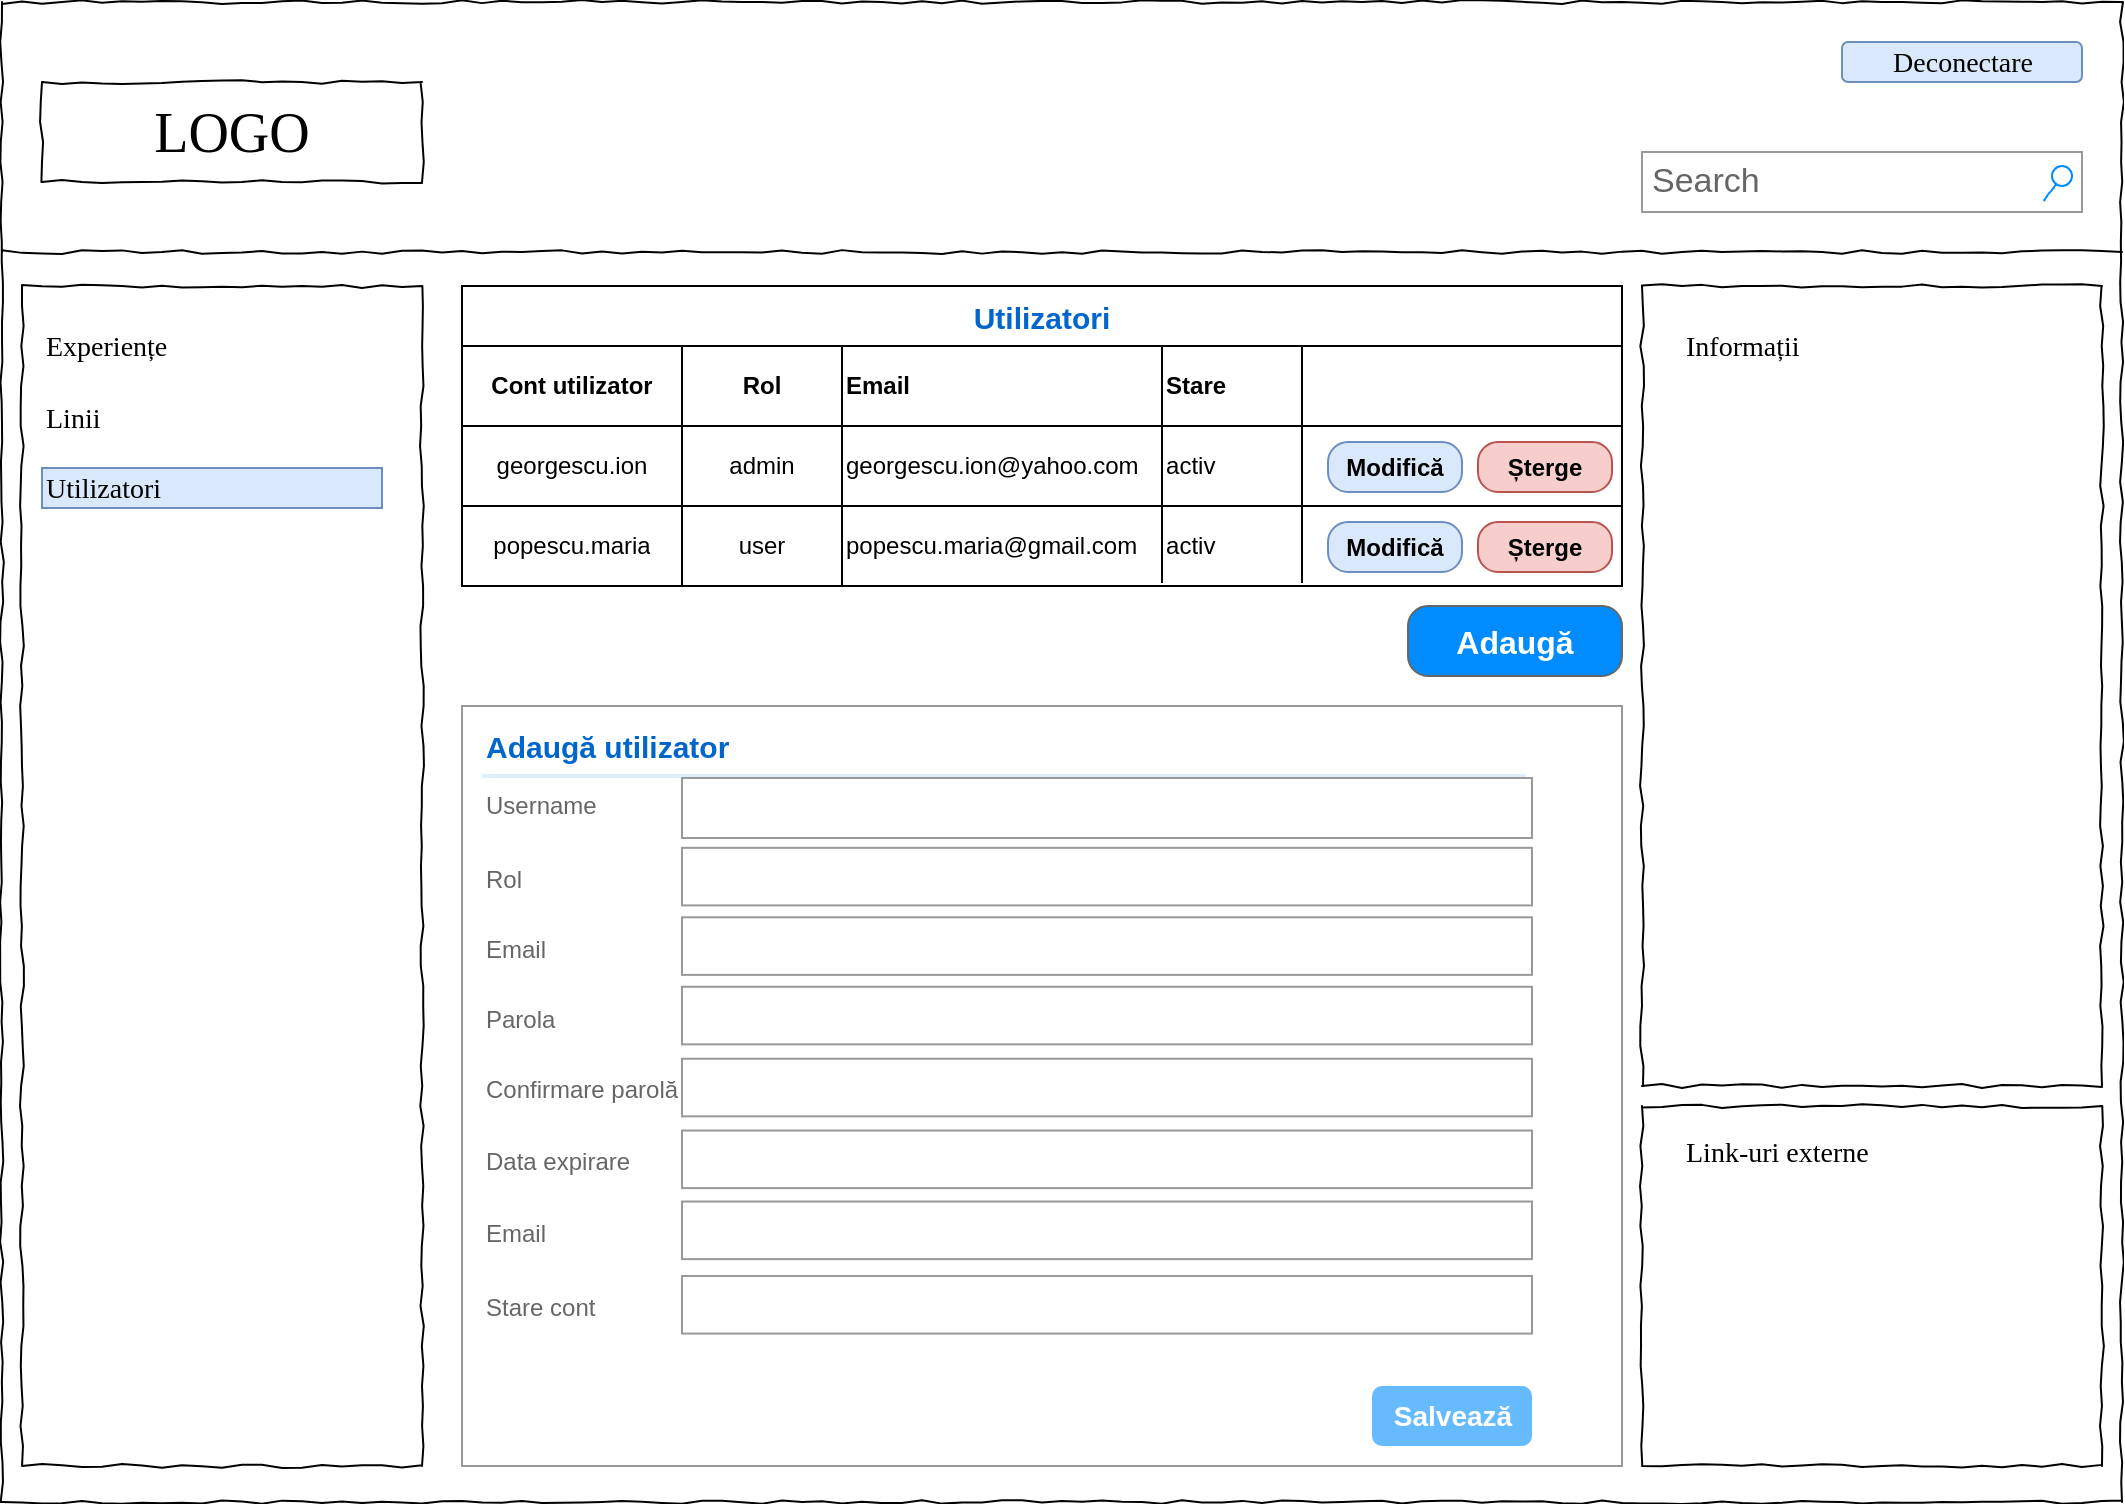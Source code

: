 <mxfile version="20.3.0" type="device"><diagram name="Page-1" id="03018318-947c-dd8e-b7a3-06fadd420f32"><mxGraphModel dx="1102" dy="865" grid="1" gridSize="10" guides="1" tooltips="1" connect="1" arrows="1" fold="1" page="1" pageScale="1" pageWidth="1100" pageHeight="850" background="none" math="0" shadow="0"><root><mxCell id="0"/><mxCell id="1" parent="0"/><mxCell id="677b7b8949515195-1" value="" style="whiteSpace=wrap;html=1;rounded=0;shadow=0;labelBackgroundColor=none;strokeColor=#000000;strokeWidth=1;fillColor=none;fontFamily=Verdana;fontSize=12;fontColor=#000000;align=center;comic=1;" parent="1" vertex="1"><mxGeometry x="20" y="20" width="1060" height="750" as="geometry"/></mxCell><mxCell id="677b7b8949515195-2" value="LOGO" style="whiteSpace=wrap;html=1;rounded=0;shadow=0;labelBackgroundColor=none;strokeWidth=1;fontFamily=Verdana;fontSize=28;align=center;comic=1;" parent="1" vertex="1"><mxGeometry x="40" y="60" width="190" height="50" as="geometry"/></mxCell><mxCell id="677b7b8949515195-3" value="Search" style="strokeWidth=1;shadow=0;dashed=0;align=center;html=1;shape=mxgraph.mockup.forms.searchBox;strokeColor=#999999;mainText=;strokeColor2=#008cff;fontColor=#666666;fontSize=17;align=left;spacingLeft=3;rounded=0;labelBackgroundColor=none;comic=1;" parent="1" vertex="1"><mxGeometry x="840" y="95" width="220" height="30" as="geometry"/></mxCell><mxCell id="677b7b8949515195-7" value="Deconectare" style="text;html=1;points=[];align=center;verticalAlign=top;spacingTop=-4;fontSize=14;fontFamily=Verdana;fillColor=#dae8fc;strokeColor=#6c8ebf;rounded=1;" parent="1" vertex="1"><mxGeometry x="940" y="40" width="120" height="20" as="geometry"/></mxCell><mxCell id="677b7b8949515195-8" value="" style="whiteSpace=wrap;html=1;rounded=0;shadow=0;labelBackgroundColor=none;strokeWidth=1;fillColor=none;fontFamily=Verdana;fontSize=12;align=center;comic=1;" parent="1" vertex="1"><mxGeometry x="30" y="162" width="200" height="590" as="geometry"/></mxCell><mxCell id="677b7b8949515195-9" value="" style="line;strokeWidth=1;html=1;rounded=0;shadow=0;labelBackgroundColor=none;fillColor=none;fontFamily=Verdana;fontSize=14;fontColor=#000000;align=center;comic=1;" parent="1" vertex="1"><mxGeometry x="20" y="140" width="1060" height="10" as="geometry"/></mxCell><mxCell id="677b7b8949515195-25" value="" style="whiteSpace=wrap;html=1;rounded=0;shadow=0;labelBackgroundColor=none;strokeWidth=1;fillColor=none;fontFamily=Verdana;fontSize=12;align=center;comic=1;" parent="1" vertex="1"><mxGeometry x="840" y="162" width="230" height="400" as="geometry"/></mxCell><mxCell id="677b7b8949515195-26" value="" style="whiteSpace=wrap;html=1;rounded=0;shadow=0;labelBackgroundColor=none;strokeWidth=1;fillColor=none;fontFamily=Verdana;fontSize=12;align=center;comic=1;" parent="1" vertex="1"><mxGeometry x="840" y="572" width="230" height="180" as="geometry"/></mxCell><mxCell id="677b7b8949515195-27" value="Experiențe" style="text;html=1;points=[];align=left;verticalAlign=top;spacingTop=-4;fontSize=14;fontFamily=Verdana;fillColor=none;strokeColor=none;" parent="1" vertex="1"><mxGeometry x="40" y="182" width="170" height="20" as="geometry"/></mxCell><mxCell id="677b7b8949515195-28" value="Linii" style="text;html=1;points=[];align=left;verticalAlign=top;spacingTop=-4;fontSize=14;fontFamily=Verdana" parent="1" vertex="1"><mxGeometry x="40" y="218" width="170" height="20" as="geometry"/></mxCell><mxCell id="677b7b8949515195-29" value="Utilizatori" style="text;html=1;points=[];align=left;verticalAlign=top;spacingTop=-4;fontSize=14;fontFamily=Verdana;fillColor=#dae8fc;strokeColor=#6c8ebf;" parent="1" vertex="1"><mxGeometry x="40" y="253" width="170" height="20" as="geometry"/></mxCell><mxCell id="677b7b8949515195-42" value="Link-uri externe" style="text;html=1;points=[];align=left;verticalAlign=top;spacingTop=-4;fontSize=14;fontFamily=Verdana" parent="1" vertex="1"><mxGeometry x="860" y="585" width="170" height="20" as="geometry"/></mxCell><mxCell id="677b7b8949515195-44" value="Informații" style="text;html=1;points=[];align=left;verticalAlign=top;spacingTop=-4;fontSize=14;fontFamily=Verdana" parent="1" vertex="1"><mxGeometry x="860" y="182" width="170" height="20" as="geometry"/></mxCell><mxCell id="Ou275GUrdAD5kwG1LK3D-1" value="Utilizatori" style="shape=table;startSize=30;container=1;collapsible=0;childLayout=tableLayout;fontStyle=1;align=center;fontSize=15;fontColor=#0066CC;" parent="1" vertex="1"><mxGeometry x="250" y="162" width="580" height="150" as="geometry"/></mxCell><mxCell id="Ou275GUrdAD5kwG1LK3D-2" value="" style="shape=tableRow;horizontal=0;startSize=0;swimlaneHead=0;swimlaneBody=0;top=0;left=0;bottom=0;right=0;collapsible=0;dropTarget=0;fillColor=none;points=[[0,0.5],[1,0.5]];portConstraint=eastwest;" parent="Ou275GUrdAD5kwG1LK3D-1" vertex="1"><mxGeometry y="30" width="580" height="40" as="geometry"/></mxCell><mxCell id="Ou275GUrdAD5kwG1LK3D-3" value="Cont utilizator" style="shape=partialRectangle;html=1;whiteSpace=wrap;connectable=0;fillColor=none;top=0;left=0;bottom=0;right=0;overflow=hidden;fontStyle=1" parent="Ou275GUrdAD5kwG1LK3D-2" vertex="1"><mxGeometry width="110" height="40" as="geometry"><mxRectangle width="110" height="40" as="alternateBounds"/></mxGeometry></mxCell><mxCell id="Ou275GUrdAD5kwG1LK3D-4" value="Rol" style="shape=partialRectangle;html=1;whiteSpace=wrap;connectable=0;fillColor=none;top=0;left=0;bottom=0;right=0;overflow=hidden;fontStyle=1" parent="Ou275GUrdAD5kwG1LK3D-2" vertex="1"><mxGeometry x="110" width="80" height="40" as="geometry"><mxRectangle width="80" height="40" as="alternateBounds"/></mxGeometry></mxCell><mxCell id="Ou275GUrdAD5kwG1LK3D-5" value="Email&lt;span style=&quot;white-space: pre;&quot;&gt;&#9;&lt;/span&gt;&lt;span style=&quot;white-space: pre;&quot;&gt;&#9;&lt;/span&gt;&lt;span style=&quot;white-space: pre;&quot;&gt;&#9;&lt;/span&gt;&lt;span style=&quot;white-space: pre;&quot;&gt;&#9;&lt;/span&gt;&lt;span style=&quot;white-space: pre;&quot;&gt;&#9;&lt;/span&gt;Stare" style="shape=partialRectangle;html=1;whiteSpace=wrap;connectable=0;fillColor=none;top=0;left=0;bottom=0;right=0;overflow=hidden;align=left;fontStyle=1" parent="Ou275GUrdAD5kwG1LK3D-2" vertex="1"><mxGeometry x="190" width="390" height="40" as="geometry"><mxRectangle width="390" height="40" as="alternateBounds"/></mxGeometry></mxCell><mxCell id="Ou275GUrdAD5kwG1LK3D-6" value="" style="shape=tableRow;horizontal=0;startSize=0;swimlaneHead=0;swimlaneBody=0;top=0;left=0;bottom=0;right=0;collapsible=0;dropTarget=0;fillColor=none;points=[[0,0.5],[1,0.5]];portConstraint=eastwest;" parent="Ou275GUrdAD5kwG1LK3D-1" vertex="1"><mxGeometry y="70" width="580" height="40" as="geometry"/></mxCell><mxCell id="Ou275GUrdAD5kwG1LK3D-7" value="georgescu.ion" style="shape=partialRectangle;html=1;whiteSpace=wrap;connectable=0;fillColor=none;top=0;left=0;bottom=0;right=0;overflow=hidden;" parent="Ou275GUrdAD5kwG1LK3D-6" vertex="1"><mxGeometry width="110" height="40" as="geometry"><mxRectangle width="110" height="40" as="alternateBounds"/></mxGeometry></mxCell><mxCell id="Ou275GUrdAD5kwG1LK3D-8" value="admin" style="shape=partialRectangle;html=1;whiteSpace=wrap;connectable=0;fillColor=none;top=0;left=0;bottom=0;right=0;overflow=hidden;" parent="Ou275GUrdAD5kwG1LK3D-6" vertex="1"><mxGeometry x="110" width="80" height="40" as="geometry"><mxRectangle width="80" height="40" as="alternateBounds"/></mxGeometry></mxCell><mxCell id="Ou275GUrdAD5kwG1LK3D-9" value="georgescu.ion@yahoo.com&lt;span style=&quot;white-space: pre;&quot;&gt;&#9;&lt;/span&gt;activ" style="shape=partialRectangle;html=1;whiteSpace=wrap;connectable=0;fillColor=none;top=0;left=0;bottom=0;right=0;overflow=hidden;align=left;" parent="Ou275GUrdAD5kwG1LK3D-6" vertex="1"><mxGeometry x="190" width="390" height="40" as="geometry"><mxRectangle width="390" height="40" as="alternateBounds"/></mxGeometry></mxCell><mxCell id="Ou275GUrdAD5kwG1LK3D-10" value="" style="shape=tableRow;horizontal=0;startSize=0;swimlaneHead=0;swimlaneBody=0;top=0;left=0;bottom=0;right=0;collapsible=0;dropTarget=0;fillColor=none;points=[[0,0.5],[1,0.5]];portConstraint=eastwest;" parent="Ou275GUrdAD5kwG1LK3D-1" vertex="1"><mxGeometry y="110" width="580" height="40" as="geometry"/></mxCell><mxCell id="Ou275GUrdAD5kwG1LK3D-11" value="popescu.maria" style="shape=partialRectangle;html=1;whiteSpace=wrap;connectable=0;fillColor=none;top=0;left=0;bottom=0;right=0;overflow=hidden;" parent="Ou275GUrdAD5kwG1LK3D-10" vertex="1"><mxGeometry width="110" height="40" as="geometry"><mxRectangle width="110" height="40" as="alternateBounds"/></mxGeometry></mxCell><mxCell id="Ou275GUrdAD5kwG1LK3D-12" value="user" style="shape=partialRectangle;html=1;whiteSpace=wrap;connectable=0;fillColor=none;top=0;left=0;bottom=0;right=0;overflow=hidden;" parent="Ou275GUrdAD5kwG1LK3D-10" vertex="1"><mxGeometry x="110" width="80" height="40" as="geometry"><mxRectangle width="80" height="40" as="alternateBounds"/></mxGeometry></mxCell><mxCell id="Ou275GUrdAD5kwG1LK3D-13" value="popescu.maria@gmail.com&lt;span style=&quot;white-space: pre;&quot;&gt;&#9;&lt;/span&gt;activ" style="shape=partialRectangle;html=1;whiteSpace=wrap;connectable=0;fillColor=none;top=0;left=0;bottom=0;right=0;overflow=hidden;align=left;" parent="Ou275GUrdAD5kwG1LK3D-10" vertex="1"><mxGeometry x="190" width="390" height="40" as="geometry"><mxRectangle width="390" height="40" as="alternateBounds"/></mxGeometry></mxCell><mxCell id="Ou275GUrdAD5kwG1LK3D-14" value="Adaugă" style="strokeWidth=1;shadow=0;dashed=0;align=center;html=1;shape=mxgraph.mockup.buttons.button;strokeColor=#666666;fontColor=#ffffff;mainText=;buttonStyle=round;fontSize=16;fontStyle=1;fillColor=#008cff;whiteSpace=wrap;" parent="1" vertex="1"><mxGeometry x="723" y="322" width="107" height="35" as="geometry"/></mxCell><mxCell id="Ou275GUrdAD5kwG1LK3D-15" value="" style="strokeWidth=1;shadow=0;dashed=0;align=center;html=1;shape=mxgraph.mockup.forms.rrect;rSize=0;strokeColor=#999999;fillColor=#ffffff;fontSize=11;" parent="1" vertex="1"><mxGeometry x="250" y="372" width="580" height="380" as="geometry"/></mxCell><mxCell id="Ou275GUrdAD5kwG1LK3D-16" value="Adaugă utilizator" style="strokeWidth=1;shadow=0;dashed=0;align=center;html=1;shape=mxgraph.mockup.forms.anchor;fontSize=15;fontColor=#0066CC;align=left;resizeWidth=1;spacingLeft=0;fontStyle=1;labelBackgroundColor=default;" parent="Ou275GUrdAD5kwG1LK3D-15" vertex="1"><mxGeometry width="290" height="20" relative="1" as="geometry"><mxPoint x="10" y="10" as="offset"/></mxGeometry></mxCell><mxCell id="Ou275GUrdAD5kwG1LK3D-17" value="" style="shape=line;strokeColor=#ddeeff;strokeWidth=2;html=1;resizeWidth=1;" parent="Ou275GUrdAD5kwG1LK3D-15" vertex="1"><mxGeometry width="522" height="10" relative="1" as="geometry"><mxPoint x="10" y="30" as="offset"/></mxGeometry></mxCell><mxCell id="Ou275GUrdAD5kwG1LK3D-18" value="Username" style="strokeWidth=1;shadow=0;dashed=0;align=center;html=1;shape=mxgraph.mockup.forms.anchor;fontSize=12;fontColor=#666666;align=left;resizeWidth=1;spacingLeft=0;" parent="Ou275GUrdAD5kwG1LK3D-15" vertex="1"><mxGeometry width="80" height="20" relative="1" as="geometry"><mxPoint x="10" y="40" as="offset"/></mxGeometry></mxCell><mxCell id="Ou275GUrdAD5kwG1LK3D-19" value="" style="strokeWidth=1;shadow=0;dashed=0;align=center;html=1;shape=mxgraph.mockup.forms.rrect;rSize=0;strokeColor=#999999;fontColor=#666666;align=left;spacingLeft=5;resizeWidth=1;" parent="Ou275GUrdAD5kwG1LK3D-15" vertex="1"><mxGeometry width="425" height="30" relative="1" as="geometry"><mxPoint x="110" y="36" as="offset"/></mxGeometry></mxCell><mxCell id="Ou275GUrdAD5kwG1LK3D-26" value="Salvează" style="strokeWidth=1;shadow=0;dashed=0;align=center;html=1;shape=mxgraph.mockup.forms.rrect;rSize=5;strokeColor=none;fontColor=#ffffff;fillColor=#66bbff;fontSize=14;fontStyle=1;" parent="Ou275GUrdAD5kwG1LK3D-15" vertex="1"><mxGeometry y="1" width="80" height="30" relative="1" as="geometry"><mxPoint x="455" y="-40" as="offset"/></mxGeometry></mxCell><mxCell id="Ou275GUrdAD5kwG1LK3D-27" value="Rol" style="strokeWidth=1;shadow=0;dashed=0;align=center;html=1;shape=mxgraph.mockup.forms.anchor;fontSize=12;fontColor=#666666;align=left;resizeWidth=1;spacingLeft=0;" parent="Ou275GUrdAD5kwG1LK3D-15" vertex="1"><mxGeometry x="10" y="75.52" width="80" height="23.03" as="geometry"/></mxCell><mxCell id="Ou275GUrdAD5kwG1LK3D-28" value="" style="strokeWidth=1;shadow=0;dashed=0;align=center;html=1;shape=mxgraph.mockup.forms.rrect;rSize=0;strokeColor=#999999;fontColor=#666666;align=left;spacingLeft=5;resizeWidth=1;" parent="Ou275GUrdAD5kwG1LK3D-15" vertex="1"><mxGeometry x="110" y="70.914" width="425" height="28.788" as="geometry"/></mxCell><mxCell id="Ou275GUrdAD5kwG1LK3D-29" value="Email" style="strokeWidth=1;shadow=0;dashed=0;align=center;html=1;shape=mxgraph.mockup.forms.anchor;fontSize=12;fontColor=#666666;align=left;resizeWidth=1;spacingLeft=0;" parent="Ou275GUrdAD5kwG1LK3D-15" vertex="1"><mxGeometry x="10" y="110.258" width="80" height="23.03" as="geometry"/></mxCell><mxCell id="Ou275GUrdAD5kwG1LK3D-30" value="" style="strokeWidth=1;shadow=0;dashed=0;align=center;html=1;shape=mxgraph.mockup.forms.rrect;rSize=0;strokeColor=#999999;fontColor=#666666;align=left;spacingLeft=5;resizeWidth=1;" parent="Ou275GUrdAD5kwG1LK3D-15" vertex="1"><mxGeometry x="110" y="105.652" width="425" height="28.788" as="geometry"/></mxCell><mxCell id="Ou275GUrdAD5kwG1LK3D-31" value="Parola" style="strokeWidth=1;shadow=0;dashed=0;align=center;html=1;shape=mxgraph.mockup.forms.anchor;fontSize=12;fontColor=#666666;align=left;resizeWidth=1;spacingLeft=0;" parent="Ou275GUrdAD5kwG1LK3D-15" vertex="1"><mxGeometry x="10" y="144.995" width="80" height="23.03" as="geometry"/></mxCell><mxCell id="Ou275GUrdAD5kwG1LK3D-32" value="" style="strokeWidth=1;shadow=0;dashed=0;align=center;html=1;shape=mxgraph.mockup.forms.rrect;rSize=0;strokeColor=#999999;fontColor=#666666;align=left;spacingLeft=5;resizeWidth=1;" parent="Ou275GUrdAD5kwG1LK3D-15" vertex="1"><mxGeometry x="110" y="140.389" width="425" height="28.788" as="geometry"/></mxCell><mxCell id="Ou275GUrdAD5kwG1LK3D-33" value="Confirmare parolă" style="strokeWidth=1;shadow=0;dashed=0;align=center;html=1;shape=mxgraph.mockup.forms.anchor;fontSize=12;fontColor=#666666;align=left;resizeWidth=1;spacingLeft=0;" parent="Ou275GUrdAD5kwG1LK3D-15" vertex="1"><mxGeometry x="10" y="180.98" width="80" height="23.03" as="geometry"/></mxCell><mxCell id="Ou275GUrdAD5kwG1LK3D-34" value="" style="strokeWidth=1;shadow=0;dashed=0;align=center;html=1;shape=mxgraph.mockup.forms.rrect;rSize=0;strokeColor=#999999;fontColor=#666666;align=left;spacingLeft=5;resizeWidth=1;" parent="Ou275GUrdAD5kwG1LK3D-15" vertex="1"><mxGeometry x="110" y="176.374" width="425" height="28.788" as="geometry"/></mxCell><mxCell id="Ou275GUrdAD5kwG1LK3D-35" value="Data expirare" style="strokeWidth=1;shadow=0;dashed=0;align=center;html=1;shape=mxgraph.mockup.forms.anchor;fontSize=12;fontColor=#666666;align=left;resizeWidth=1;spacingLeft=0;" parent="Ou275GUrdAD5kwG1LK3D-15" vertex="1"><mxGeometry x="10" y="216.869" width="80" height="23.03" as="geometry"/></mxCell><mxCell id="Ou275GUrdAD5kwG1LK3D-36" value="" style="strokeWidth=1;shadow=0;dashed=0;align=center;html=1;shape=mxgraph.mockup.forms.rrect;rSize=0;strokeColor=#999999;fontColor=#666666;align=left;spacingLeft=5;resizeWidth=1;" parent="Ou275GUrdAD5kwG1LK3D-15" vertex="1"><mxGeometry x="110" y="212.263" width="425" height="28.788" as="geometry"/></mxCell><mxCell id="Ou275GUrdAD5kwG1LK3D-37" value="Email" style="strokeWidth=1;shadow=0;dashed=0;align=center;html=1;shape=mxgraph.mockup.forms.anchor;fontSize=12;fontColor=#666666;align=left;resizeWidth=1;spacingLeft=0;" parent="Ou275GUrdAD5kwG1LK3D-15" vertex="1"><mxGeometry x="10" y="252.374" width="80" height="23.03" as="geometry"/></mxCell><mxCell id="Ou275GUrdAD5kwG1LK3D-38" value="" style="strokeWidth=1;shadow=0;dashed=0;align=center;html=1;shape=mxgraph.mockup.forms.rrect;rSize=0;strokeColor=#999999;fontColor=#666666;align=left;spacingLeft=5;resizeWidth=1;" parent="Ou275GUrdAD5kwG1LK3D-15" vertex="1"><mxGeometry x="110" y="247.768" width="425" height="28.788" as="geometry"/></mxCell><mxCell id="Ou275GUrdAD5kwG1LK3D-41" value="Stare cont" style="strokeWidth=1;shadow=0;dashed=0;align=center;html=1;shape=mxgraph.mockup.forms.anchor;fontSize=12;fontColor=#666666;align=left;resizeWidth=1;spacingLeft=0;" parent="Ou275GUrdAD5kwG1LK3D-15" vertex="1"><mxGeometry x="10" y="289.603" width="80" height="23.03" as="geometry"/></mxCell><mxCell id="Ou275GUrdAD5kwG1LK3D-42" value="" style="strokeWidth=1;shadow=0;dashed=0;align=center;html=1;shape=mxgraph.mockup.forms.rrect;rSize=0;strokeColor=#999999;fontColor=#666666;align=left;spacingLeft=5;resizeWidth=1;" parent="Ou275GUrdAD5kwG1LK3D-15" vertex="1"><mxGeometry x="110" y="284.997" width="425" height="28.788" as="geometry"/></mxCell><mxCell id="Ou275GUrdAD5kwG1LK3D-53" value="Modifică" style="strokeWidth=1;shadow=0;dashed=0;align=center;html=1;shape=mxgraph.mockup.buttons.button;strokeColor=#6c8ebf;mainText=;buttonStyle=round;fontSize=12;fontStyle=1;fillColor=#dae8fc;whiteSpace=wrap;" parent="1" vertex="1"><mxGeometry x="683" y="240" width="67" height="25" as="geometry"/></mxCell><mxCell id="Ou275GUrdAD5kwG1LK3D-54" value="Șterge" style="strokeWidth=1;shadow=0;dashed=0;align=center;html=1;shape=mxgraph.mockup.buttons.button;strokeColor=#b85450;mainText=;buttonStyle=round;fontSize=12;fontStyle=1;fillColor=#f8cecc;whiteSpace=wrap;" parent="1" vertex="1"><mxGeometry x="758" y="240" width="67" height="25" as="geometry"/></mxCell><mxCell id="Ou275GUrdAD5kwG1LK3D-56" value="Modifică" style="strokeWidth=1;shadow=0;dashed=0;align=center;html=1;shape=mxgraph.mockup.buttons.button;strokeColor=#6c8ebf;mainText=;buttonStyle=round;fontSize=12;fontStyle=1;fillColor=#dae8fc;whiteSpace=wrap;" parent="1" vertex="1"><mxGeometry x="683" y="280" width="67" height="25" as="geometry"/></mxCell><mxCell id="Ou275GUrdAD5kwG1LK3D-57" value="Șterge" style="strokeWidth=1;shadow=0;dashed=0;align=center;html=1;shape=mxgraph.mockup.buttons.button;strokeColor=#b85450;mainText=;buttonStyle=round;fontSize=12;fontStyle=1;fillColor=#f8cecc;whiteSpace=wrap;" parent="1" vertex="1"><mxGeometry x="758" y="280" width="67" height="25" as="geometry"/></mxCell><mxCell id="Yc8KtQ8hNZVLan-MJFnj-1" value="" style="shape=partialRectangle;whiteSpace=wrap;html=1;top=0;bottom=0;fillColor=none;" vertex="1" parent="1"><mxGeometry x="600" y="193" width="70" height="117" as="geometry"/></mxCell></root></mxGraphModel></diagram></mxfile>